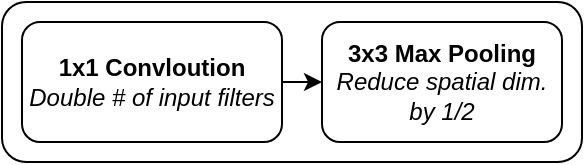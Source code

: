 <mxfile version="11.0.7" type="device"><diagram id="y4l3QWf04hxfhcdlzHNV" name="Page-1"><mxGraphModel dx="1422" dy="786" grid="1" gridSize="10" guides="1" tooltips="1" connect="1" arrows="1" fold="1" page="1" pageScale="1" pageWidth="850" pageHeight="1100" math="0" shadow="0"><root><mxCell id="0"/><mxCell id="1" parent="0"/><mxCell id="J_4DyINCPZGk1-GGYUH_-6" style="edgeStyle=orthogonalEdgeStyle;rounded=0;orthogonalLoop=1;jettySize=auto;html=1;exitX=1;exitY=0.5;exitDx=0;exitDy=0;entryX=0;entryY=0.5;entryDx=0;entryDy=0;" edge="1" parent="1" source="J_4DyINCPZGk1-GGYUH_-1" target="J_4DyINCPZGk1-GGYUH_-4"><mxGeometry relative="1" as="geometry"/></mxCell><mxCell id="J_4DyINCPZGk1-GGYUH_-1" value="&lt;b&gt;1x1 Convloution&lt;/b&gt;&lt;br&gt;&lt;i&gt;Double # of input filters&lt;/i&gt;" style="rounded=1;whiteSpace=wrap;html=1;" vertex="1" parent="1"><mxGeometry x="170" y="240" width="130" height="60" as="geometry"/></mxCell><mxCell id="J_4DyINCPZGk1-GGYUH_-4" value="&lt;b&gt;3x3 Max Pooling&lt;br&gt;&lt;/b&gt;&lt;i&gt;Reduce spatial dim. by 1/2&lt;/i&gt;" style="rounded=1;whiteSpace=wrap;html=1;" vertex="1" parent="1"><mxGeometry x="320" y="240" width="120" height="60" as="geometry"/></mxCell><mxCell id="J_4DyINCPZGk1-GGYUH_-5" value="" style="rounded=1;whiteSpace=wrap;html=1;fillColor=none;" vertex="1" parent="1"><mxGeometry x="160" y="230" width="290" height="80" as="geometry"/></mxCell></root></mxGraphModel></diagram></mxfile>